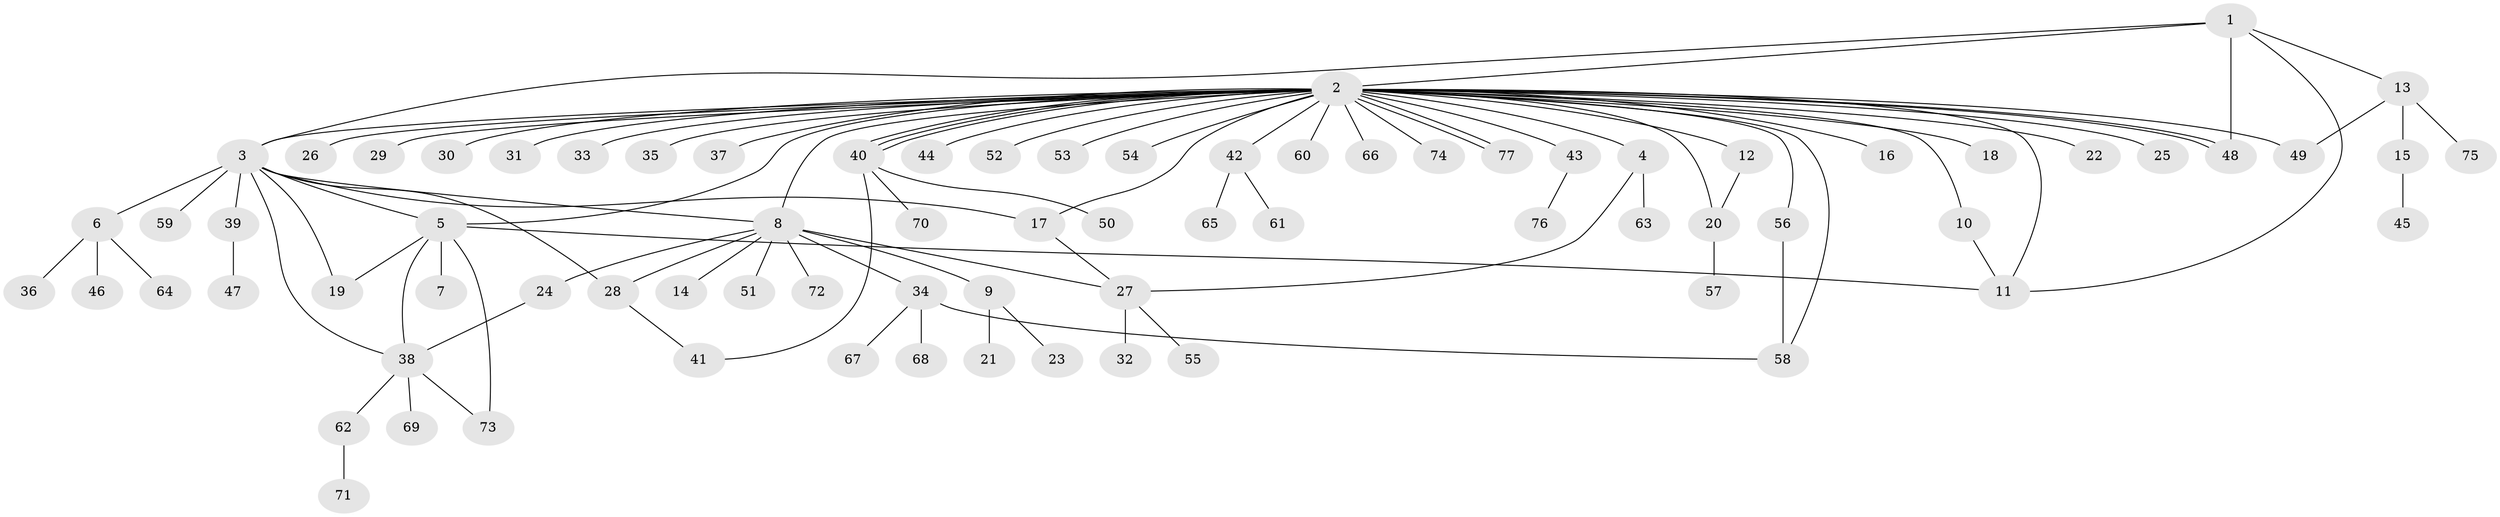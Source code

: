 // Generated by graph-tools (version 1.1) at 2025/47/03/09/25 04:47:16]
// undirected, 77 vertices, 100 edges
graph export_dot {
graph [start="1"]
  node [color=gray90,style=filled];
  1;
  2;
  3;
  4;
  5;
  6;
  7;
  8;
  9;
  10;
  11;
  12;
  13;
  14;
  15;
  16;
  17;
  18;
  19;
  20;
  21;
  22;
  23;
  24;
  25;
  26;
  27;
  28;
  29;
  30;
  31;
  32;
  33;
  34;
  35;
  36;
  37;
  38;
  39;
  40;
  41;
  42;
  43;
  44;
  45;
  46;
  47;
  48;
  49;
  50;
  51;
  52;
  53;
  54;
  55;
  56;
  57;
  58;
  59;
  60;
  61;
  62;
  63;
  64;
  65;
  66;
  67;
  68;
  69;
  70;
  71;
  72;
  73;
  74;
  75;
  76;
  77;
  1 -- 2;
  1 -- 3;
  1 -- 11;
  1 -- 13;
  1 -- 48;
  2 -- 3;
  2 -- 4;
  2 -- 5;
  2 -- 8;
  2 -- 10;
  2 -- 11;
  2 -- 12;
  2 -- 16;
  2 -- 17;
  2 -- 18;
  2 -- 20;
  2 -- 22;
  2 -- 25;
  2 -- 26;
  2 -- 29;
  2 -- 30;
  2 -- 31;
  2 -- 33;
  2 -- 35;
  2 -- 37;
  2 -- 40;
  2 -- 40;
  2 -- 40;
  2 -- 42;
  2 -- 43;
  2 -- 44;
  2 -- 48;
  2 -- 48;
  2 -- 49;
  2 -- 52;
  2 -- 53;
  2 -- 54;
  2 -- 56;
  2 -- 58;
  2 -- 60;
  2 -- 66;
  2 -- 74;
  2 -- 77;
  2 -- 77;
  3 -- 5;
  3 -- 6;
  3 -- 8;
  3 -- 17;
  3 -- 19;
  3 -- 28;
  3 -- 38;
  3 -- 39;
  3 -- 59;
  4 -- 27;
  4 -- 63;
  5 -- 7;
  5 -- 11;
  5 -- 19;
  5 -- 38;
  5 -- 73;
  6 -- 36;
  6 -- 46;
  6 -- 64;
  8 -- 9;
  8 -- 14;
  8 -- 24;
  8 -- 27;
  8 -- 28;
  8 -- 34;
  8 -- 51;
  8 -- 72;
  9 -- 21;
  9 -- 23;
  10 -- 11;
  12 -- 20;
  13 -- 15;
  13 -- 49;
  13 -- 75;
  15 -- 45;
  17 -- 27;
  20 -- 57;
  24 -- 38;
  27 -- 32;
  27 -- 55;
  28 -- 41;
  34 -- 58;
  34 -- 67;
  34 -- 68;
  38 -- 62;
  38 -- 69;
  38 -- 73;
  39 -- 47;
  40 -- 41;
  40 -- 50;
  40 -- 70;
  42 -- 61;
  42 -- 65;
  43 -- 76;
  56 -- 58;
  62 -- 71;
}
